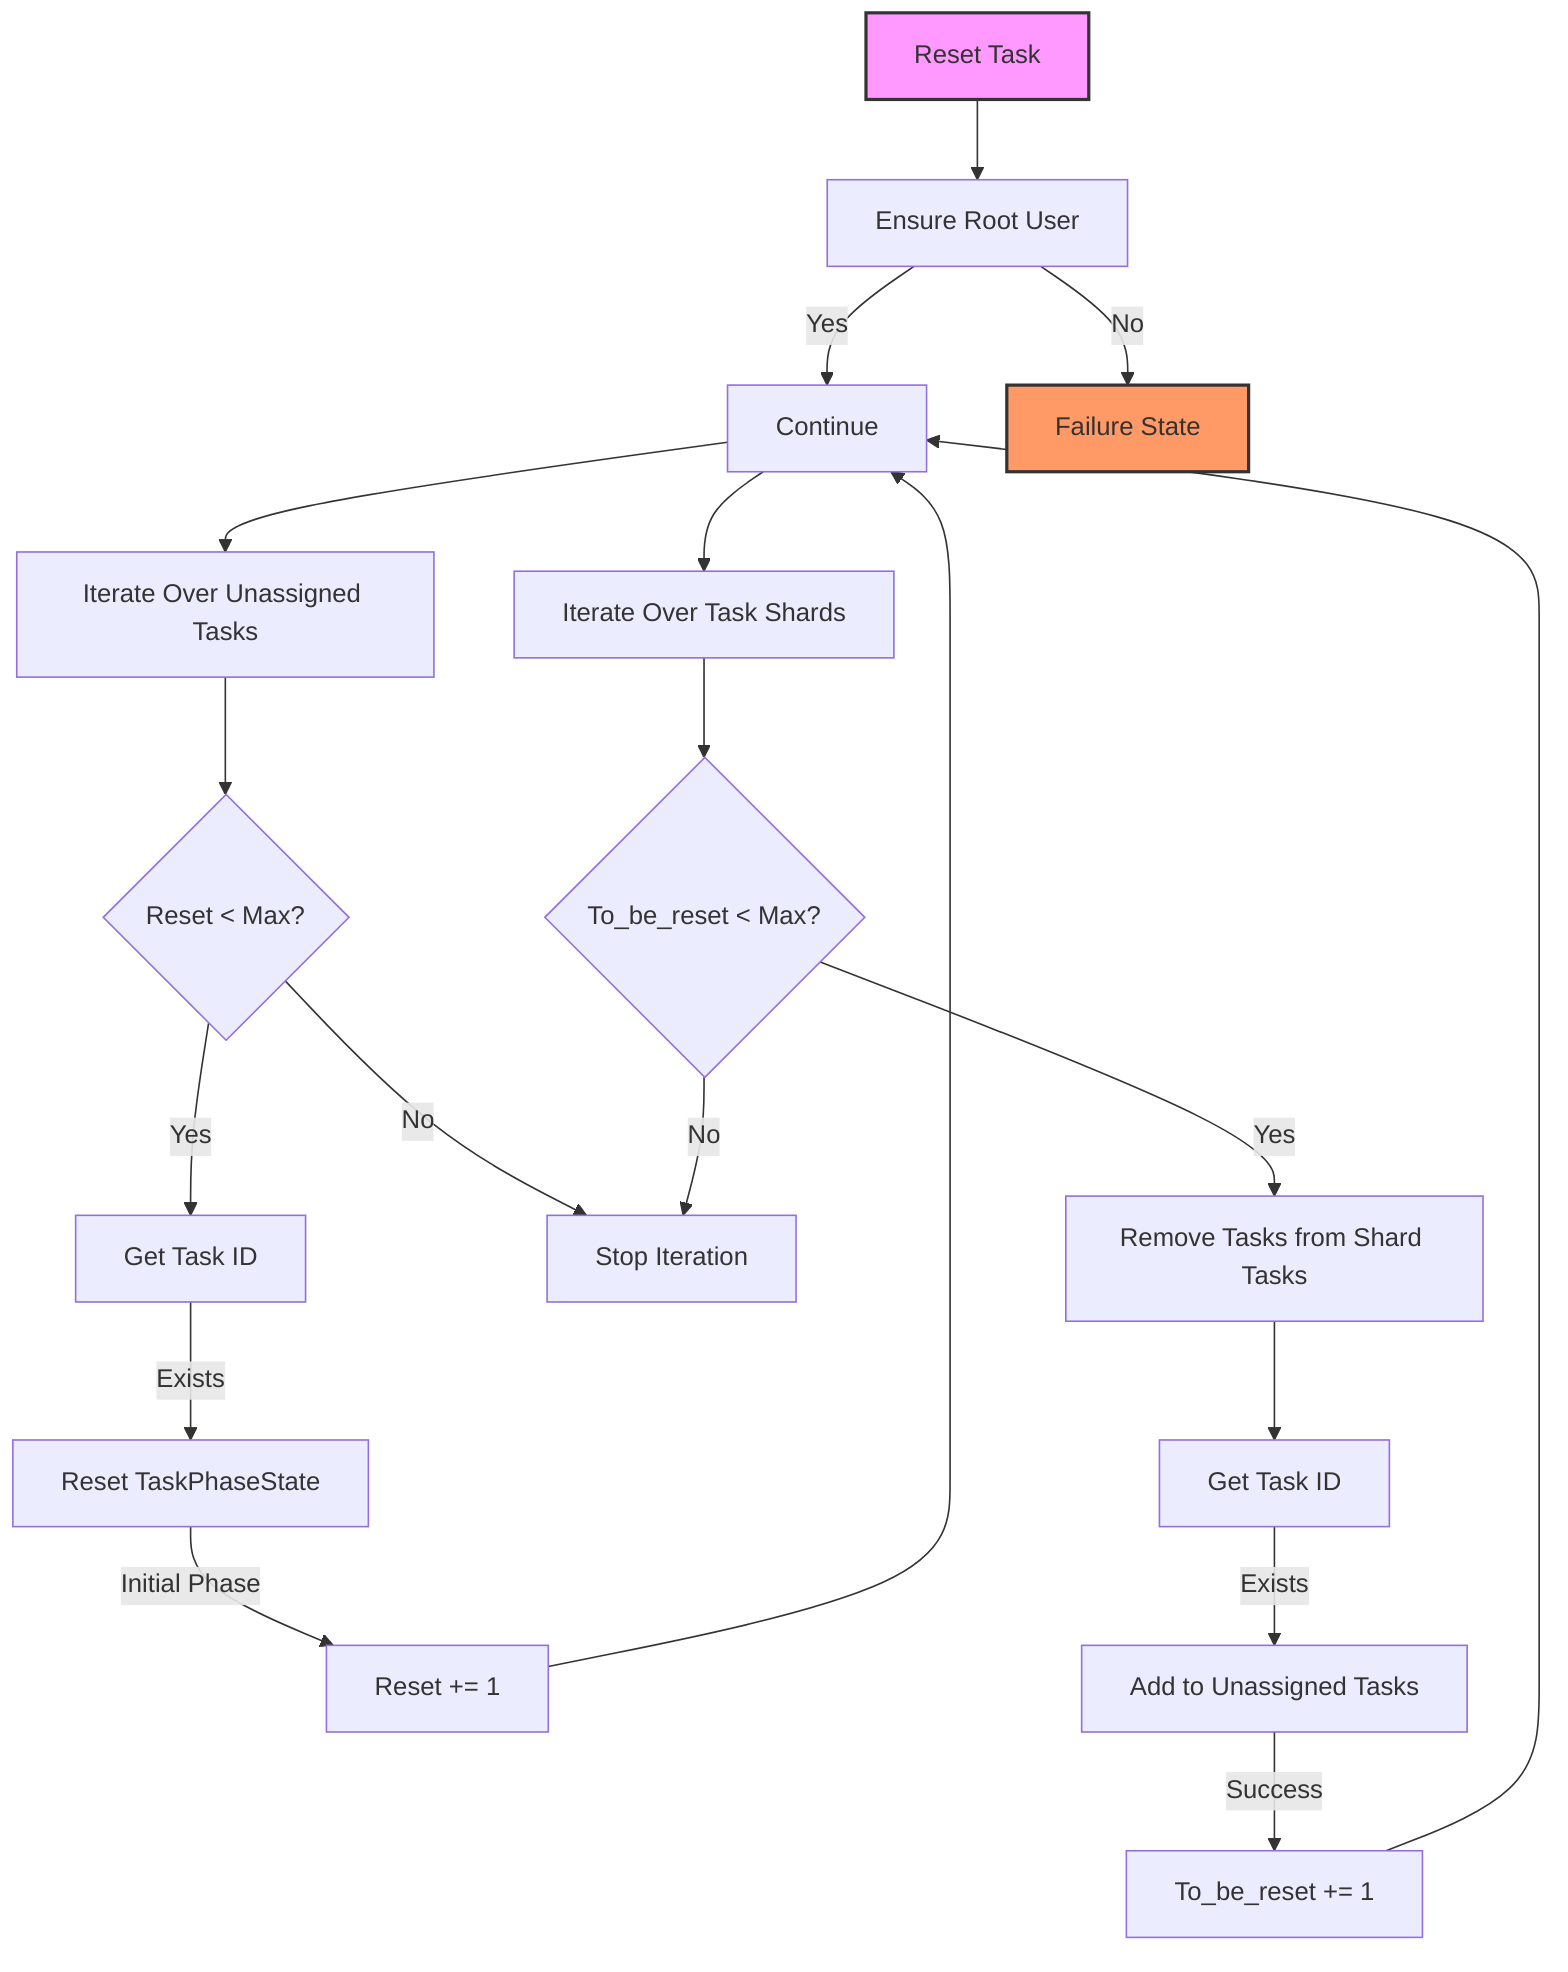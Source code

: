 graph TB;
	RT[Reset Task] --> RT1[Ensure Root User];
    RT1 -->|Yes| RT2[Continue];
    RT1 -->|No| RT3[Failure State];
    
    %% Reset Unassigned Tasks
    RT2 --> RT10["Iterate Over Unassigned Tasks"];
    RT10 --> RT11{Reset < Max?};
    RT11 -->|Yes| RT12["Get Task ID"];
    RT12 -->|Exists| RT13[Reset TaskPhaseState];
    RT13 -->|Initial Phase| RT14[Reset += 1];
    RT14 --> RT2;
    RT11 -->|No| RT15[Stop Iteration];

    %% Reset Tasks Associated with Specific Shards
    RT2 --> RT4["Iterate Over Task Shards"];
    RT4 --> RT5{To_be_reset < Max?};
    RT5 -->|Yes| RT6[Remove Tasks from Shard Tasks];
    RT6 --> RT7[Get Task ID];
    RT7 -->|Exists| RT8[Add to Unassigned Tasks];
    RT8 -->|Success| RT9[To_be_reset += 1];
    RT9 --> RT2;
    RT5 -->|No| RT15[Stop Iteration];

    %% Styles
    style RT fill:#f9f,stroke:#333,stroke-width:2px;
    style RT3 fill:#f96,stroke:#333,stroke-width:2px;